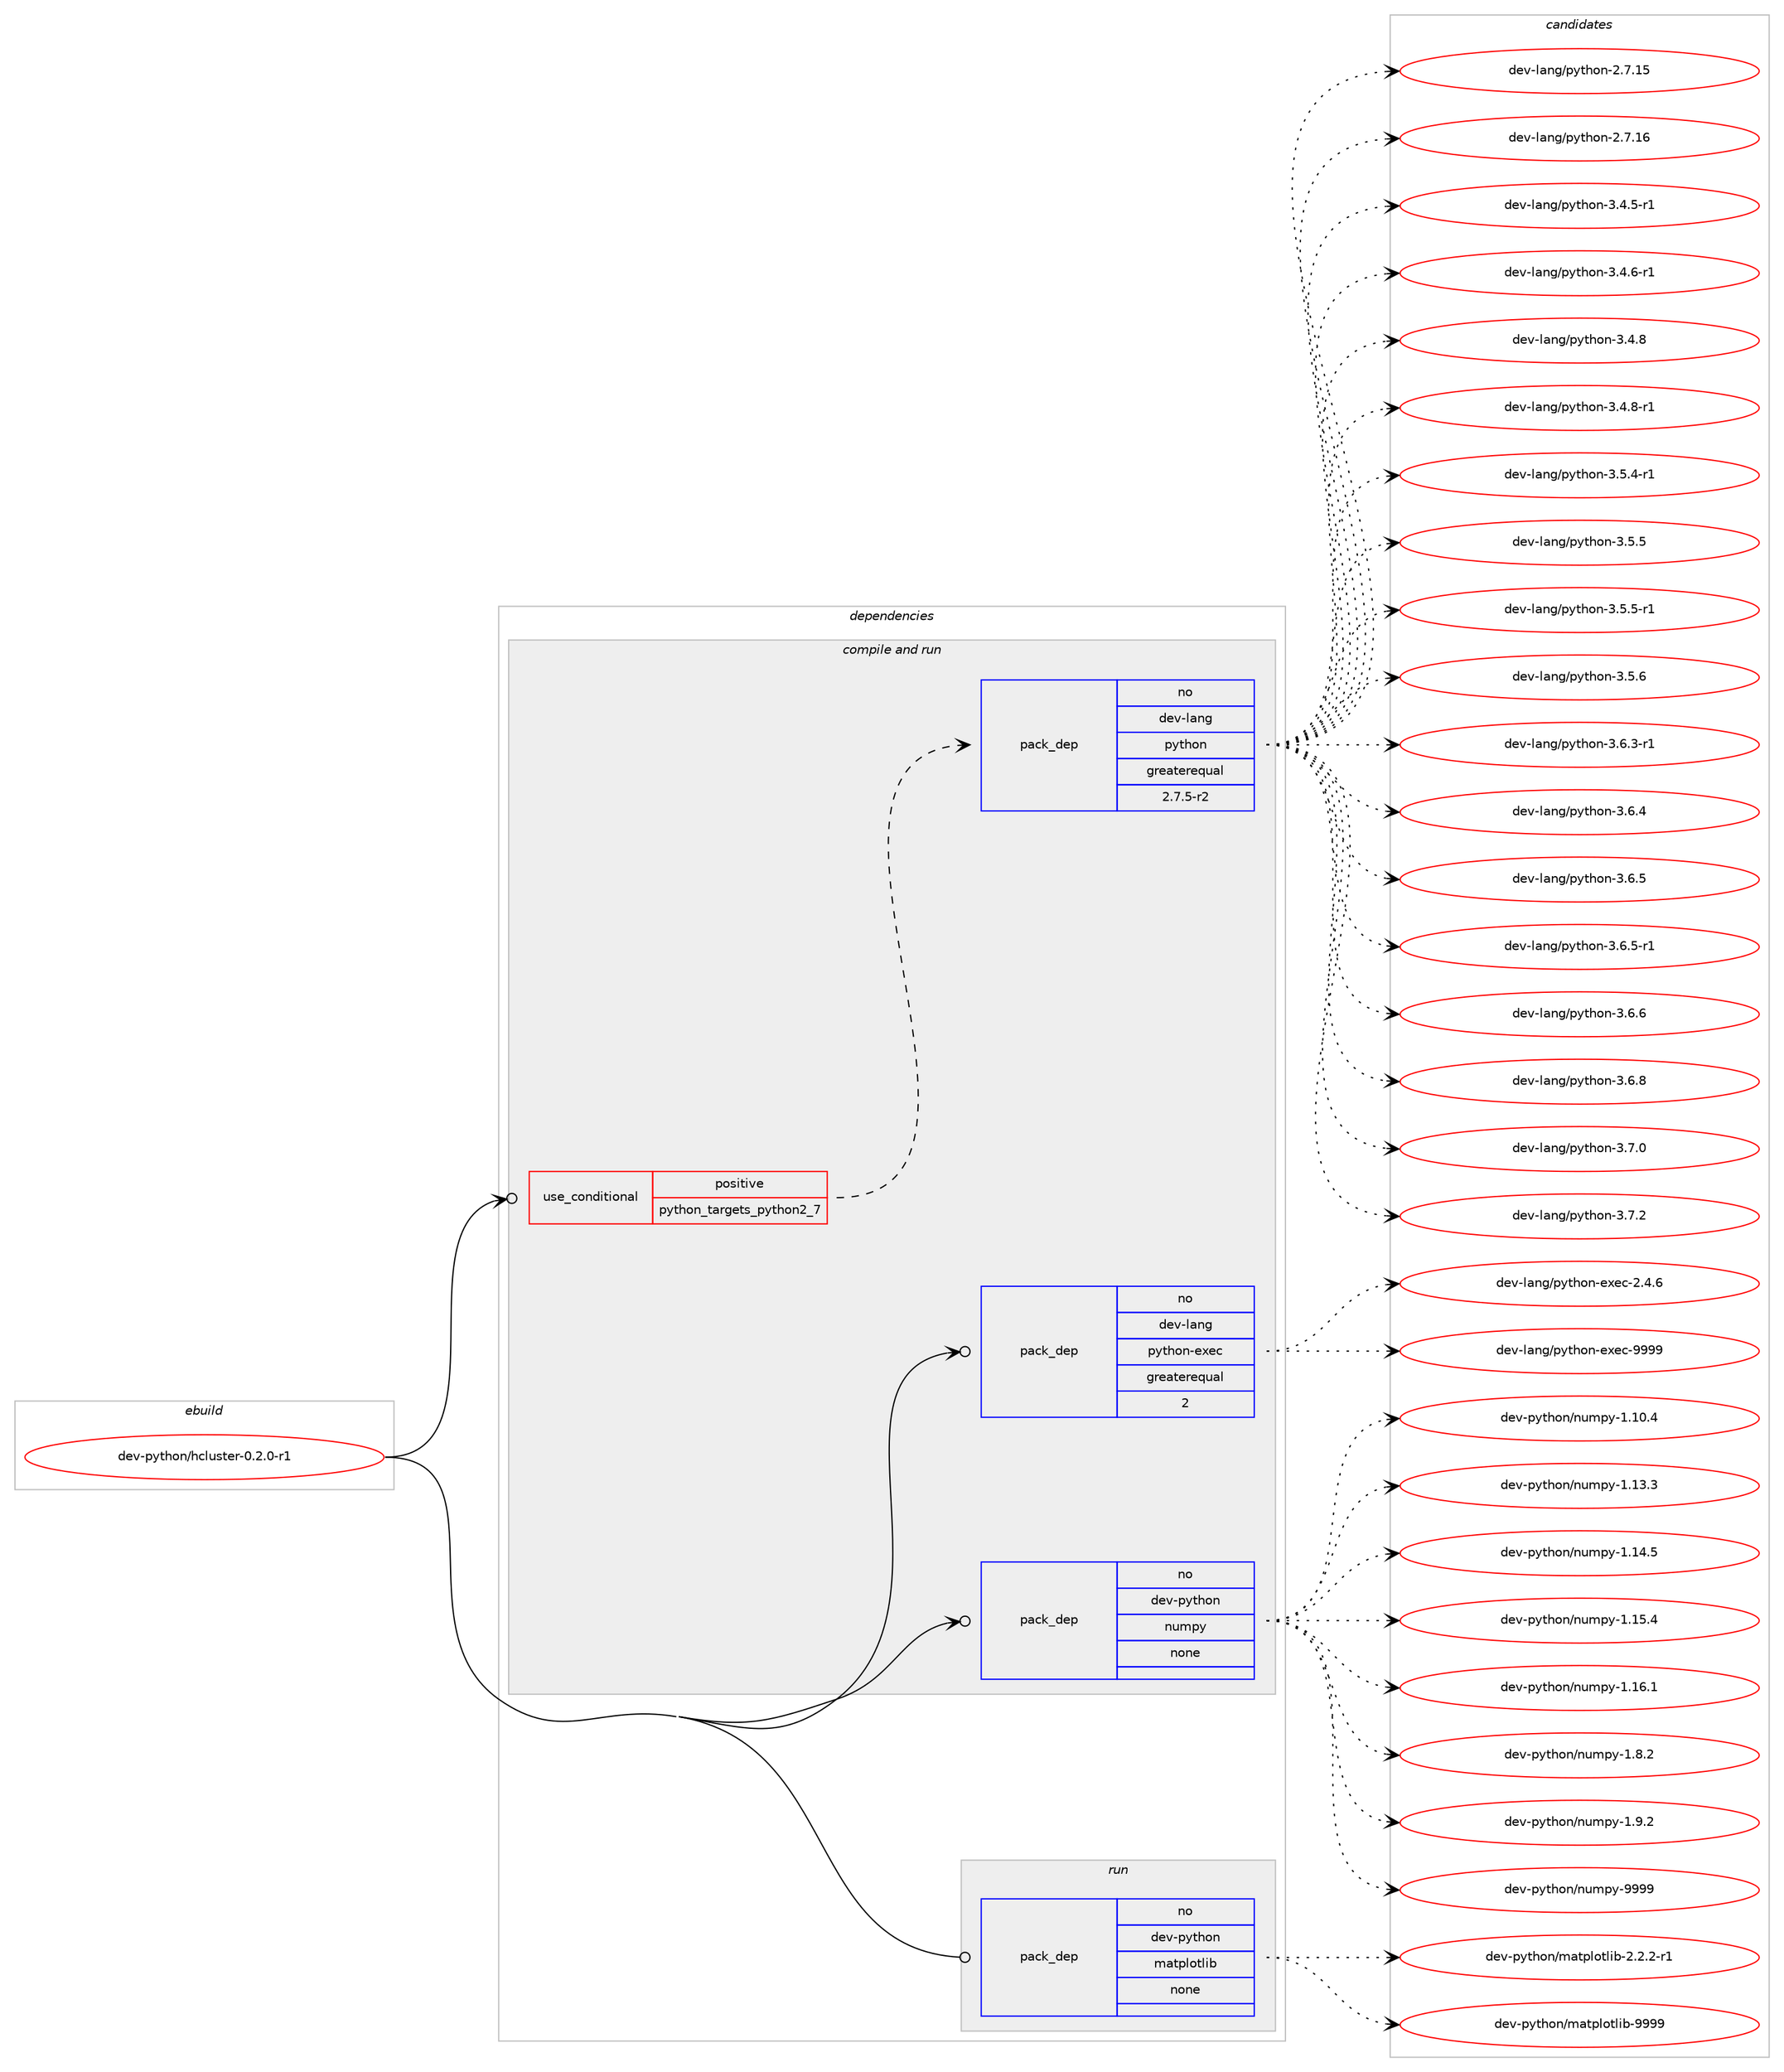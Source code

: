 digraph prolog {

# *************
# Graph options
# *************

newrank=true;
concentrate=true;
compound=true;
graph [rankdir=LR,fontname=Helvetica,fontsize=10,ranksep=1.5];#, ranksep=2.5, nodesep=0.2];
edge  [arrowhead=vee];
node  [fontname=Helvetica,fontsize=10];

# **********
# The ebuild
# **********

subgraph cluster_leftcol {
color=gray;
rank=same;
label=<<i>ebuild</i>>;
id [label="dev-python/hcluster-0.2.0-r1", color=red, width=4, href="../dev-python/hcluster-0.2.0-r1.svg"];
}

# ****************
# The dependencies
# ****************

subgraph cluster_midcol {
color=gray;
label=<<i>dependencies</i>>;
subgraph cluster_compile {
fillcolor="#eeeeee";
style=filled;
label=<<i>compile</i>>;
}
subgraph cluster_compileandrun {
fillcolor="#eeeeee";
style=filled;
label=<<i>compile and run</i>>;
subgraph cond375330 {
dependency1412607 [label=<<TABLE BORDER="0" CELLBORDER="1" CELLSPACING="0" CELLPADDING="4"><TR><TD ROWSPAN="3" CELLPADDING="10">use_conditional</TD></TR><TR><TD>positive</TD></TR><TR><TD>python_targets_python2_7</TD></TR></TABLE>>, shape=none, color=red];
subgraph pack1014008 {
dependency1412608 [label=<<TABLE BORDER="0" CELLBORDER="1" CELLSPACING="0" CELLPADDING="4" WIDTH="220"><TR><TD ROWSPAN="6" CELLPADDING="30">pack_dep</TD></TR><TR><TD WIDTH="110">no</TD></TR><TR><TD>dev-lang</TD></TR><TR><TD>python</TD></TR><TR><TD>greaterequal</TD></TR><TR><TD>2.7.5-r2</TD></TR></TABLE>>, shape=none, color=blue];
}
dependency1412607:e -> dependency1412608:w [weight=20,style="dashed",arrowhead="vee"];
}
id:e -> dependency1412607:w [weight=20,style="solid",arrowhead="odotvee"];
subgraph pack1014009 {
dependency1412609 [label=<<TABLE BORDER="0" CELLBORDER="1" CELLSPACING="0" CELLPADDING="4" WIDTH="220"><TR><TD ROWSPAN="6" CELLPADDING="30">pack_dep</TD></TR><TR><TD WIDTH="110">no</TD></TR><TR><TD>dev-lang</TD></TR><TR><TD>python-exec</TD></TR><TR><TD>greaterequal</TD></TR><TR><TD>2</TD></TR></TABLE>>, shape=none, color=blue];
}
id:e -> dependency1412609:w [weight=20,style="solid",arrowhead="odotvee"];
subgraph pack1014010 {
dependency1412610 [label=<<TABLE BORDER="0" CELLBORDER="1" CELLSPACING="0" CELLPADDING="4" WIDTH="220"><TR><TD ROWSPAN="6" CELLPADDING="30">pack_dep</TD></TR><TR><TD WIDTH="110">no</TD></TR><TR><TD>dev-python</TD></TR><TR><TD>numpy</TD></TR><TR><TD>none</TD></TR><TR><TD></TD></TR></TABLE>>, shape=none, color=blue];
}
id:e -> dependency1412610:w [weight=20,style="solid",arrowhead="odotvee"];
}
subgraph cluster_run {
fillcolor="#eeeeee";
style=filled;
label=<<i>run</i>>;
subgraph pack1014011 {
dependency1412611 [label=<<TABLE BORDER="0" CELLBORDER="1" CELLSPACING="0" CELLPADDING="4" WIDTH="220"><TR><TD ROWSPAN="6" CELLPADDING="30">pack_dep</TD></TR><TR><TD WIDTH="110">no</TD></TR><TR><TD>dev-python</TD></TR><TR><TD>matplotlib</TD></TR><TR><TD>none</TD></TR><TR><TD></TD></TR></TABLE>>, shape=none, color=blue];
}
id:e -> dependency1412611:w [weight=20,style="solid",arrowhead="odot"];
}
}

# **************
# The candidates
# **************

subgraph cluster_choices {
rank=same;
color=gray;
label=<<i>candidates</i>>;

subgraph choice1014008 {
color=black;
nodesep=1;
choice10010111845108971101034711212111610411111045504655464953 [label="dev-lang/python-2.7.15", color=red, width=4,href="../dev-lang/python-2.7.15.svg"];
choice10010111845108971101034711212111610411111045504655464954 [label="dev-lang/python-2.7.16", color=red, width=4,href="../dev-lang/python-2.7.16.svg"];
choice1001011184510897110103471121211161041111104551465246534511449 [label="dev-lang/python-3.4.5-r1", color=red, width=4,href="../dev-lang/python-3.4.5-r1.svg"];
choice1001011184510897110103471121211161041111104551465246544511449 [label="dev-lang/python-3.4.6-r1", color=red, width=4,href="../dev-lang/python-3.4.6-r1.svg"];
choice100101118451089711010347112121116104111110455146524656 [label="dev-lang/python-3.4.8", color=red, width=4,href="../dev-lang/python-3.4.8.svg"];
choice1001011184510897110103471121211161041111104551465246564511449 [label="dev-lang/python-3.4.8-r1", color=red, width=4,href="../dev-lang/python-3.4.8-r1.svg"];
choice1001011184510897110103471121211161041111104551465346524511449 [label="dev-lang/python-3.5.4-r1", color=red, width=4,href="../dev-lang/python-3.5.4-r1.svg"];
choice100101118451089711010347112121116104111110455146534653 [label="dev-lang/python-3.5.5", color=red, width=4,href="../dev-lang/python-3.5.5.svg"];
choice1001011184510897110103471121211161041111104551465346534511449 [label="dev-lang/python-3.5.5-r1", color=red, width=4,href="../dev-lang/python-3.5.5-r1.svg"];
choice100101118451089711010347112121116104111110455146534654 [label="dev-lang/python-3.5.6", color=red, width=4,href="../dev-lang/python-3.5.6.svg"];
choice1001011184510897110103471121211161041111104551465446514511449 [label="dev-lang/python-3.6.3-r1", color=red, width=4,href="../dev-lang/python-3.6.3-r1.svg"];
choice100101118451089711010347112121116104111110455146544652 [label="dev-lang/python-3.6.4", color=red, width=4,href="../dev-lang/python-3.6.4.svg"];
choice100101118451089711010347112121116104111110455146544653 [label="dev-lang/python-3.6.5", color=red, width=4,href="../dev-lang/python-3.6.5.svg"];
choice1001011184510897110103471121211161041111104551465446534511449 [label="dev-lang/python-3.6.5-r1", color=red, width=4,href="../dev-lang/python-3.6.5-r1.svg"];
choice100101118451089711010347112121116104111110455146544654 [label="dev-lang/python-3.6.6", color=red, width=4,href="../dev-lang/python-3.6.6.svg"];
choice100101118451089711010347112121116104111110455146544656 [label="dev-lang/python-3.6.8", color=red, width=4,href="../dev-lang/python-3.6.8.svg"];
choice100101118451089711010347112121116104111110455146554648 [label="dev-lang/python-3.7.0", color=red, width=4,href="../dev-lang/python-3.7.0.svg"];
choice100101118451089711010347112121116104111110455146554650 [label="dev-lang/python-3.7.2", color=red, width=4,href="../dev-lang/python-3.7.2.svg"];
dependency1412608:e -> choice10010111845108971101034711212111610411111045504655464953:w [style=dotted,weight="100"];
dependency1412608:e -> choice10010111845108971101034711212111610411111045504655464954:w [style=dotted,weight="100"];
dependency1412608:e -> choice1001011184510897110103471121211161041111104551465246534511449:w [style=dotted,weight="100"];
dependency1412608:e -> choice1001011184510897110103471121211161041111104551465246544511449:w [style=dotted,weight="100"];
dependency1412608:e -> choice100101118451089711010347112121116104111110455146524656:w [style=dotted,weight="100"];
dependency1412608:e -> choice1001011184510897110103471121211161041111104551465246564511449:w [style=dotted,weight="100"];
dependency1412608:e -> choice1001011184510897110103471121211161041111104551465346524511449:w [style=dotted,weight="100"];
dependency1412608:e -> choice100101118451089711010347112121116104111110455146534653:w [style=dotted,weight="100"];
dependency1412608:e -> choice1001011184510897110103471121211161041111104551465346534511449:w [style=dotted,weight="100"];
dependency1412608:e -> choice100101118451089711010347112121116104111110455146534654:w [style=dotted,weight="100"];
dependency1412608:e -> choice1001011184510897110103471121211161041111104551465446514511449:w [style=dotted,weight="100"];
dependency1412608:e -> choice100101118451089711010347112121116104111110455146544652:w [style=dotted,weight="100"];
dependency1412608:e -> choice100101118451089711010347112121116104111110455146544653:w [style=dotted,weight="100"];
dependency1412608:e -> choice1001011184510897110103471121211161041111104551465446534511449:w [style=dotted,weight="100"];
dependency1412608:e -> choice100101118451089711010347112121116104111110455146544654:w [style=dotted,weight="100"];
dependency1412608:e -> choice100101118451089711010347112121116104111110455146544656:w [style=dotted,weight="100"];
dependency1412608:e -> choice100101118451089711010347112121116104111110455146554648:w [style=dotted,weight="100"];
dependency1412608:e -> choice100101118451089711010347112121116104111110455146554650:w [style=dotted,weight="100"];
}
subgraph choice1014009 {
color=black;
nodesep=1;
choice1001011184510897110103471121211161041111104510112010199455046524654 [label="dev-lang/python-exec-2.4.6", color=red, width=4,href="../dev-lang/python-exec-2.4.6.svg"];
choice10010111845108971101034711212111610411111045101120101994557575757 [label="dev-lang/python-exec-9999", color=red, width=4,href="../dev-lang/python-exec-9999.svg"];
dependency1412609:e -> choice1001011184510897110103471121211161041111104510112010199455046524654:w [style=dotted,weight="100"];
dependency1412609:e -> choice10010111845108971101034711212111610411111045101120101994557575757:w [style=dotted,weight="100"];
}
subgraph choice1014010 {
color=black;
nodesep=1;
choice100101118451121211161041111104711011710911212145494649484652 [label="dev-python/numpy-1.10.4", color=red, width=4,href="../dev-python/numpy-1.10.4.svg"];
choice100101118451121211161041111104711011710911212145494649514651 [label="dev-python/numpy-1.13.3", color=red, width=4,href="../dev-python/numpy-1.13.3.svg"];
choice100101118451121211161041111104711011710911212145494649524653 [label="dev-python/numpy-1.14.5", color=red, width=4,href="../dev-python/numpy-1.14.5.svg"];
choice100101118451121211161041111104711011710911212145494649534652 [label="dev-python/numpy-1.15.4", color=red, width=4,href="../dev-python/numpy-1.15.4.svg"];
choice100101118451121211161041111104711011710911212145494649544649 [label="dev-python/numpy-1.16.1", color=red, width=4,href="../dev-python/numpy-1.16.1.svg"];
choice1001011184511212111610411111047110117109112121454946564650 [label="dev-python/numpy-1.8.2", color=red, width=4,href="../dev-python/numpy-1.8.2.svg"];
choice1001011184511212111610411111047110117109112121454946574650 [label="dev-python/numpy-1.9.2", color=red, width=4,href="../dev-python/numpy-1.9.2.svg"];
choice10010111845112121116104111110471101171091121214557575757 [label="dev-python/numpy-9999", color=red, width=4,href="../dev-python/numpy-9999.svg"];
dependency1412610:e -> choice100101118451121211161041111104711011710911212145494649484652:w [style=dotted,weight="100"];
dependency1412610:e -> choice100101118451121211161041111104711011710911212145494649514651:w [style=dotted,weight="100"];
dependency1412610:e -> choice100101118451121211161041111104711011710911212145494649524653:w [style=dotted,weight="100"];
dependency1412610:e -> choice100101118451121211161041111104711011710911212145494649534652:w [style=dotted,weight="100"];
dependency1412610:e -> choice100101118451121211161041111104711011710911212145494649544649:w [style=dotted,weight="100"];
dependency1412610:e -> choice1001011184511212111610411111047110117109112121454946564650:w [style=dotted,weight="100"];
dependency1412610:e -> choice1001011184511212111610411111047110117109112121454946574650:w [style=dotted,weight="100"];
dependency1412610:e -> choice10010111845112121116104111110471101171091121214557575757:w [style=dotted,weight="100"];
}
subgraph choice1014011 {
color=black;
nodesep=1;
choice100101118451121211161041111104710997116112108111116108105984550465046504511449 [label="dev-python/matplotlib-2.2.2-r1", color=red, width=4,href="../dev-python/matplotlib-2.2.2-r1.svg"];
choice100101118451121211161041111104710997116112108111116108105984557575757 [label="dev-python/matplotlib-9999", color=red, width=4,href="../dev-python/matplotlib-9999.svg"];
dependency1412611:e -> choice100101118451121211161041111104710997116112108111116108105984550465046504511449:w [style=dotted,weight="100"];
dependency1412611:e -> choice100101118451121211161041111104710997116112108111116108105984557575757:w [style=dotted,weight="100"];
}
}

}
